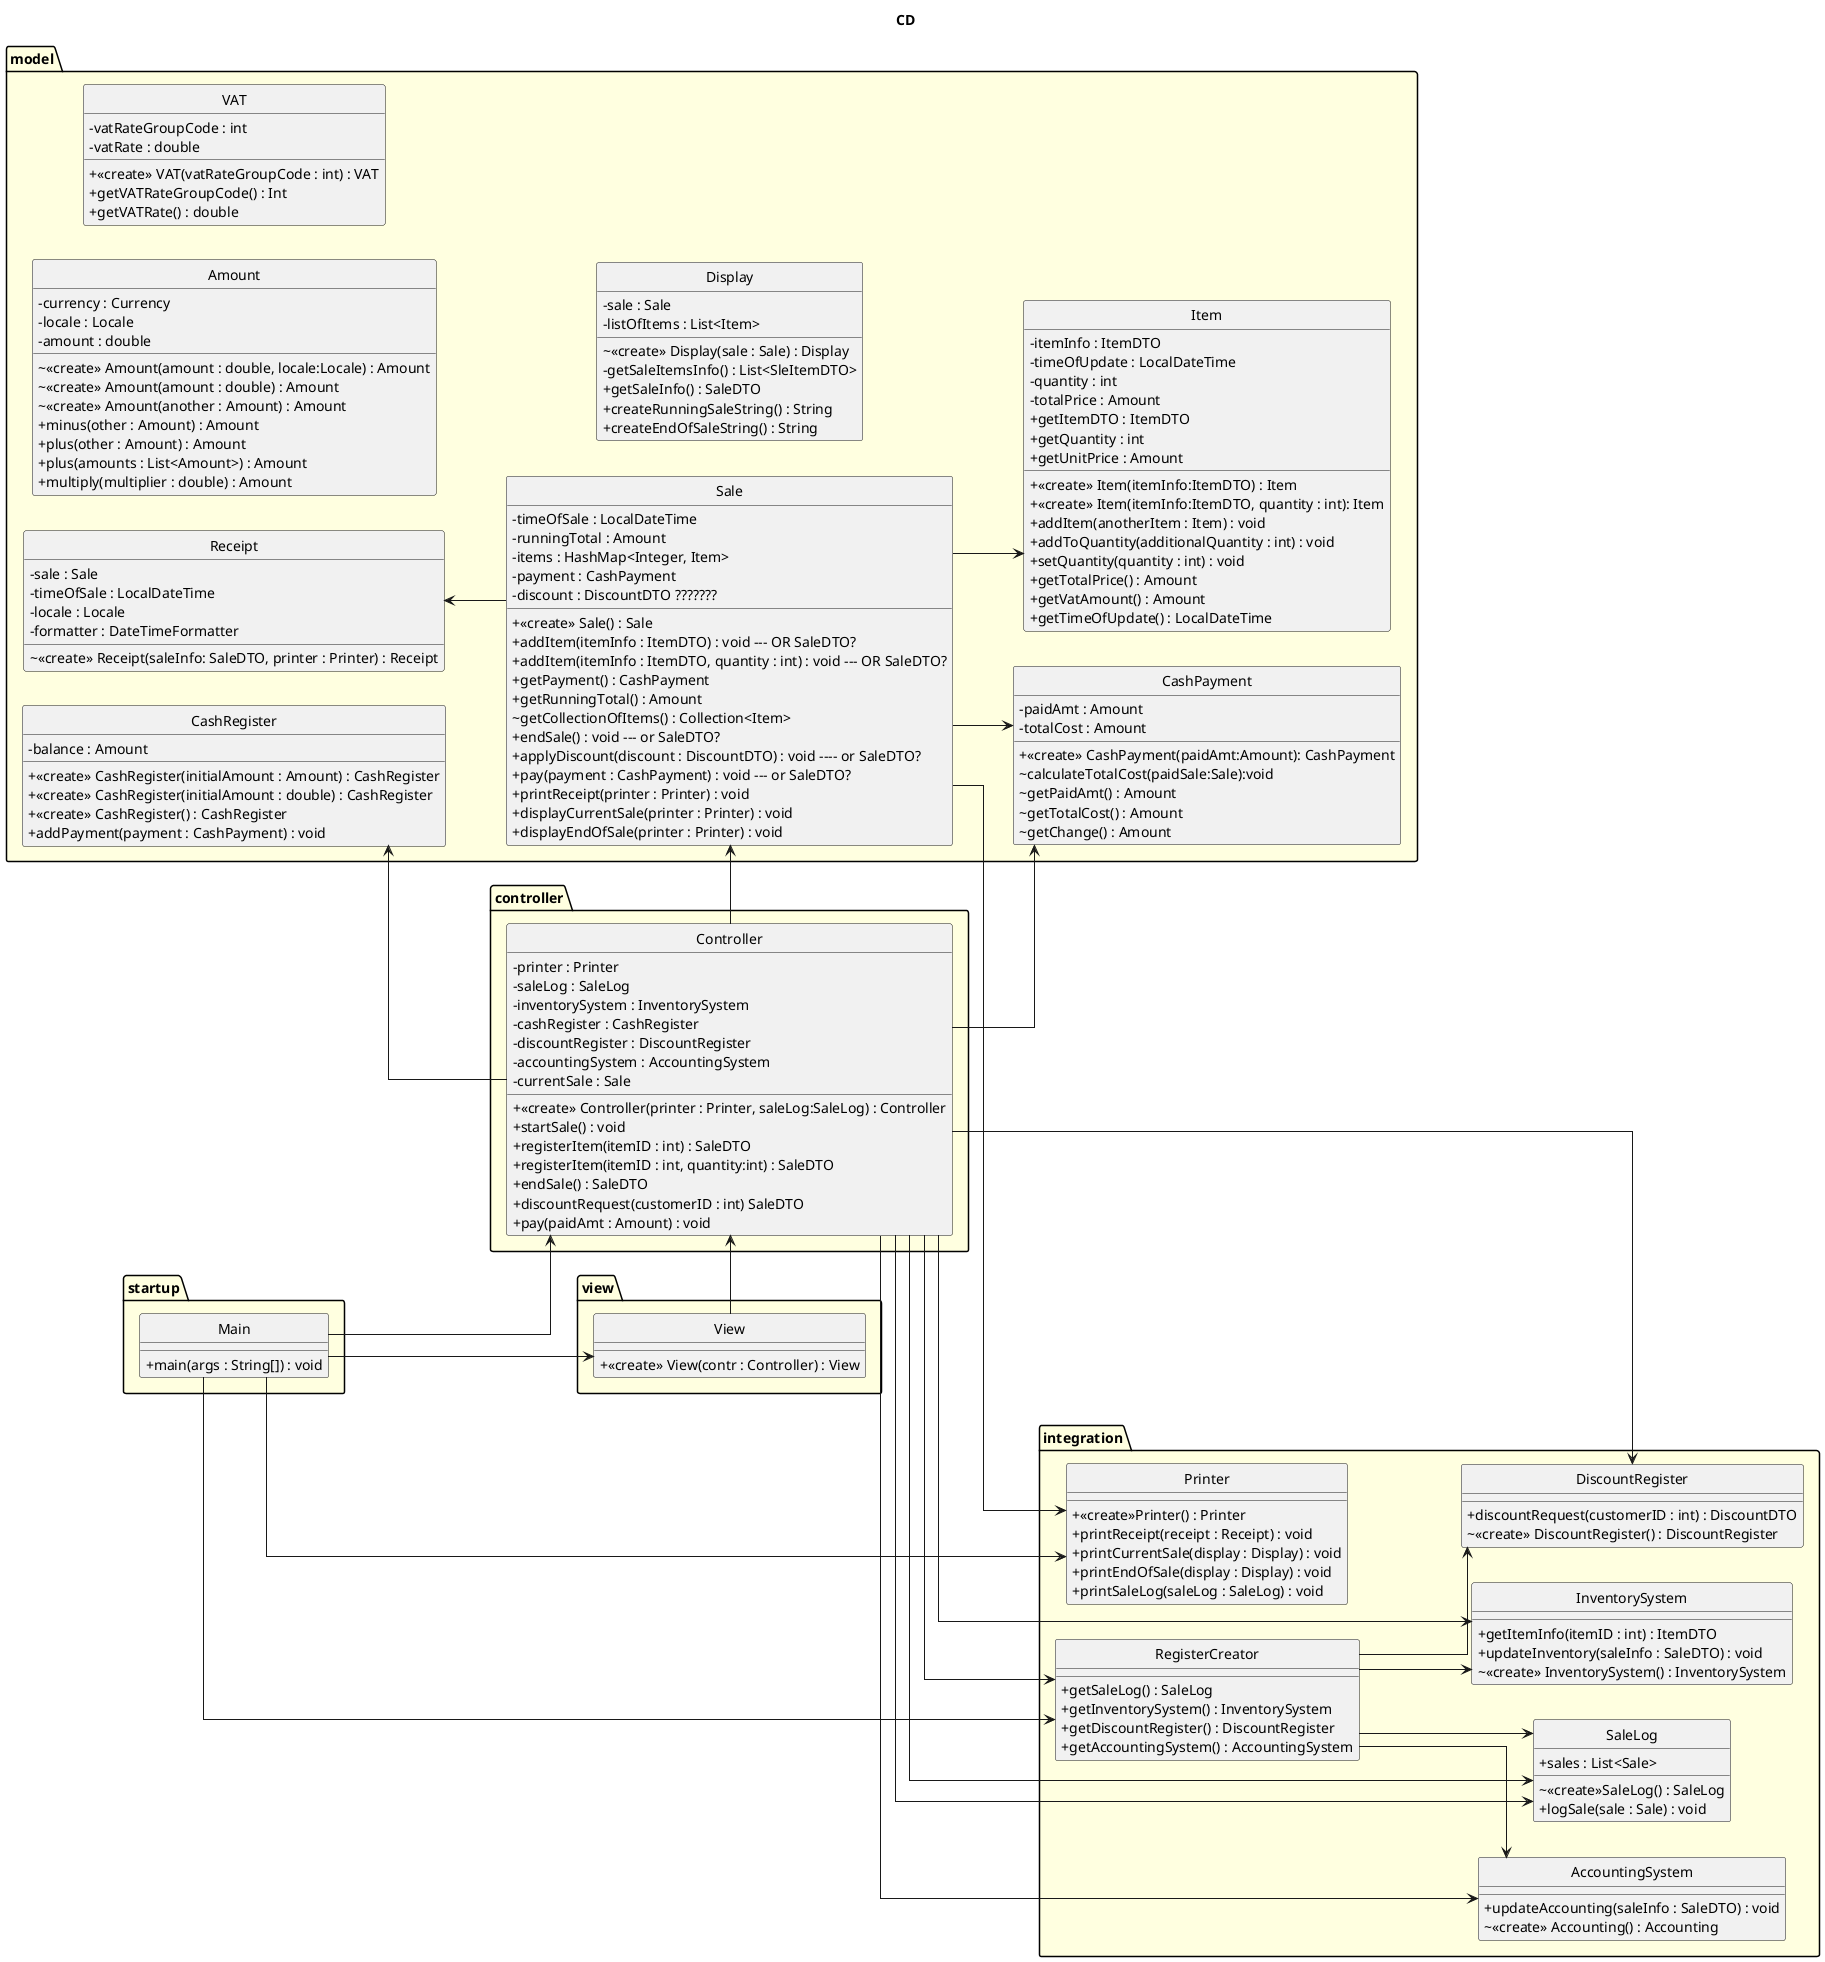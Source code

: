 @startuml
'https://plantuml.com/class-diagram
title CD
hide circle
skinparam linetype ortho
skinparam package {
    BackgroundColor LightYellow
}
'top to bottom direction
left to right direction
skinparam ClassAttributeIconSize 0
together {
package startup {
    class Main{
        +main(args : String[]) : void
    }
}
    package view {
    class View {
        + <<create>> View(contr : Controller) : View
    }
    }
    package controller {
        class Controller{
            - printer : Printer
            - saleLog : SaleLog
            - inventorySystem : InventorySystem
            - cashRegister : CashRegister
            - discountRegister : DiscountRegister
            - accountingSystem : AccountingSystem
            - currentSale : Sale
            +<<create>> Controller(printer : Printer, saleLog:SaleLog) : Controller
            +startSale() : void
            +registerItem(itemID : int) : SaleDTO
            +registerItem(itemID : int, quantity:int) : SaleDTO
            +endSale() : SaleDTO
            +discountRequest(customerID : int) SaleDTO
            +pay(paidAmt : Amount) : void
        }
    }
    package model {
        class Sale{
            - timeOfSale : LocalDateTime
            - runningTotal : Amount
            - items : HashMap<Integer, Item>
            - payment : CashPayment
            - discount : DiscountDTO ???????
'            - itemName : String
'            - quantity : int
            + <<create>> Sale() : Sale
            + addItem(itemInfo : ItemDTO) : void --- OR SaleDTO?
            + addItem(itemInfo : ItemDTO, quantity : int) : void --- OR SaleDTO?
            + getPayment() : CashPayment
            + getRunningTotal() : Amount
            ~ getCollectionOfItems() : Collection<Item>
            + endSale() : void --- or SaleDTO?
            + applyDiscount(discount : DiscountDTO) : void ---- or SaleDTO?
            + pay(payment : CashPayment) : void --- or SaleDTO?
            + printReceipt(printer : Printer) : void
            + displayCurrentSale(printer : Printer) : void
            + displayEndOfSale(printer : Printer) : void
        }
        class Item{
            - itemInfo : ItemDTO
            - timeOfUpdate : LocalDateTime
            - quantity : int
            - totalPrice : Amount
            + <<create>> Item(itemInfo:ItemDTO) : Item
            + <<create>> Item(itemInfo:ItemDTO, quantity : int): Item
            + addItem(anotherItem : Item) : void
            + addToQuantity(additionalQuantity : int) : void
            + setQuantity(quantity : int) : void
            + getTotalPrice() : Amount
            + getVatAmount() : Amount
            + getTimeOfUpdate() : LocalDateTime
            + getItemDTO : ItemDTO
            + getQuantity : int
            + getUnitPrice : Amount
'            + increment():void
'            + decrement():void
            }
        class CashPayment{
            - paidAmt : Amount
            - totalCost : Amount
            + <<create>> CashPayment(paidAmt:Amount): CashPayment
            ~ calculateTotalCost(paidSale:Sale):void
            ~ getPaidAmt() : Amount
            ~ getTotalCost() : Amount
            ~ getChange() : Amount
            }
        class CashRegister{
            - balance : Amount
            + <<create>> CashRegister(initialAmount : Amount) : CashRegister
            + <<create>> CashRegister(initialAmount : double) : CashRegister
            + <<create>> CashRegister() : CashRegister
            + addPayment(payment : CashPayment) : void
        }
        class Receipt{
            - sale : Sale
            - timeOfSale : LocalDateTime
            - locale : Locale
            - formatter : DateTimeFormatter
            ~ <<create>> Receipt(saleInfo: SaleDTO, printer : Printer) : Receipt

        }
        class Amount{
            - currency : Currency
            - locale : Locale
            - amount : double
            ~ <<create>> Amount(amount : double, locale:Locale) : Amount
            ~ <<create>> Amount(amount : double) : Amount
            ~ <<create>> Amount(another : Amount) : Amount
            + minus(other : Amount) : Amount
            + plus(other : Amount) : Amount
            + plus(amounts : List<Amount>) : Amount
            + multiply(multiplier : double) : Amount
        }
        class VAT{
            - vatRateGroupCode : int
            - vatRate : double
            + <<create>> VAT(vatRateGroupCode : int) : VAT
            + getVATRateGroupCode() : Int
            + getVATRate() : double
        }
        class Display {
            - sale : Sale
            - listOfItems : List<Item>
            ~ <<create>> Display(sale : Sale) : Display
            - getSaleItemsInfo() : List<SleItemDTO>
            + getSaleInfo() : SaleDTO
            + createRunningSaleString() : String
            + createEndOfSaleString() : String
'           Ska getSaleInfo vara private eller packageprivate? Hur ska den användas externt?
        }
    }
}
    package integration {
        class RegisterCreator{
            + getSaleLog() : SaleLog
            + getInventorySystem() : InventorySystem
            + getDiscountRegister() : DiscountRegister
            + getAccountingSystem() : AccountingSystem
        }
        class DiscountRegister{
            +discountRequest(customerID : int) : DiscountDTO
            ~<<create>> DiscountRegister() : DiscountRegister
        }
        class InventorySystem{
'            +registerItem(itemID : int) : ItemDTO TODO ersättes av getItemInfo. Stämm av med gruppen/VF
            +getItemInfo(itemID : int) : ItemDTO
            +updateInventory(saleInfo : SaleDTO) : void
            ~<<create>> InventorySystem() : InventorySystem
        }
        class SaleLog{
            + sales : List<Sale>
            ~<<create>>SaleLog() : SaleLog
            + logSale(sale : Sale) : void
        }
        class AccountingSystem{
            + updateAccounting(saleInfo : SaleDTO) : void
            ~ <<create>> Accounting() : Accounting
        }
        class Printer{
            + <<create>>Printer() : Printer
            + printReceipt(receipt : Receipt) : void
            + printCurrentSale(display : Display) : void
            + printEndOfSale(display : Display) : void
            + printSaleLog(saleLog : SaleLog) : void
        }
    }
Main --> View
Main -left-> Controller
Main ---> Printer
Main ---> RegisterCreator
Controller -up-> CashRegister
Controller --> SaleLog
Controller --> DiscountRegister
Controller --> AccountingSystem
Controller --> InventorySystem
Controller --> RegisterCreator
RegisterCreator --> DiscountRegister
RegisterCreator --> AccountingSystem
RegisterCreator --> InventorySystem
RegisterCreator --> SaleLog
View -right-> Controller
Controller --> Sale
Controller --> CashPayment
Sale --> CashPayment
Controller --> SaleLog
Receipt <-- Sale
Sale --> Printer
Sale --> Item
@enduml

@startuml
title DTO
' //TODO Ska vi ha en customerDTO och customerDb?
hide circle
skinparam ClassAttributeIconSize 0
skinparam linetype ortho
skinparam package {
    BackgroundColor LightYellow
}
    package dto {
        class SaleDTO{
            - timeOfSale : LocalDateTime
            - saleItemsInfo : List<SaleItemDTO>
            - totalPrice : Amount
            - totalVATAmount : Amount
            + <<create>> SaleDTO() : SaleDTO
        }
        class ItemDTO{
            - itemId : int
            - name : String
            - description : String
            - price : Amount
            - vat : VAT
            +<<create>> ItemDTO() : ItemDTO
        }
        class SaleItemDTO{
            - itemInfo : ItemDTO
            - quantity : Int
            - totalPrice : Amount
            + <<create>> SaleItemDTO() : SaleItemDTO
        }
        class DiscountDTO{
'            //TODO STÄMMER EJ
'            // TODO ska discount finnas med i SaleDTO?
            -customerID : int
            -discountRules
            +<<create>>DiscountDTO() : DiscountDTO
        }
        note right : Attributes TBD based on Discount Rules.
    }
note left : getters are included as methods for all DTO attributes
@enduml

@startuml
skinparam style strictuml
participant ":Main" as Main
participant "printer:Printer" as printer
participant ":View" as View
participant "registerCreator:RegisterCreator" as registerCreator
participant "contr:Controller" as contr
participant "saleLog:SaleLog" as saleLog
participant ":DiscountRegister" as DiscountRegister
participant ":AccountingSystem" as AccountingSystem
participant ":InventorySystem" as InventorySystem
participant "cashRegister:CashRegister" as cashRegister
' user -> Main: main()
' create Printer
autonumber 1
Main -> printer : <<create>>\n printer = Printer():Printer
activate printer
deactivate printer

autonumber 2
Main -> registerCreator : <<create>>\n registerCreator = RegisterCreator():RegisterCreator
activate registerCreator

autonumber 2.1
registerCreator -> saleLog : <<create>>\n saleLog = SaleLog():SaleLog
activate saleLog
deactivate saleLog

' create AccountingSystem
autonumber 2.2
registerCreator -> AccountingSystem : <<create>>\n AccountingSystem():AccountingSystem
activate AccountingSystem
deactivate AccountingSystem

' create DiscountRegister
autonumber 2.3
registerCreator -> DiscountRegister : <<create>>\n DiscountRegister():DiscountRegister
activate DiscountRegister
deactivate DiscountRegister

' create InventorySystem
autonumber 2.4
registerCreator -> InventorySystem: <<create>>\n InventorySystem():InventorySystem
activate InventorySystem
deactivate InventorySystem
deactivate registerCreator

autonumber 3
' create contr
Main -> contr : <<create>>\n contr = Controller(printer: Printer, registerCreator:RegisterCreator):Controller
activate contr

' create CashRegister
autonumber 3.1
contr -> cashRegister : <<create>>\n cashRegister = CashRegister(initialAmount: int):CashRegister
activate cashRegister
deactivate cashRegister

deactivate contr

' create View
autonumber 4
Main -> View : <<create>>\n View(contr: Controller):View
activate View
deactivate View
@enduml

@startuml
skinparam style strictuml

'autoactivate on 'TODO activationbars!!!!!!!
' actor user
hide unlinked
title "startSale"
participant ":View" as View
participant "contr:Controller" as contr
participant "currentSale:Sale" as currentSale

autonumber 1
View -> contr : startSale(): void
activate contr

autonumber 1.1
'contr -> currentSale :  <<create>> \n currentSale = Sale(printer: Printer):Sale
contr -> currentSale :  <<create>> \n currentSale = Sale():Sale
activate currentSale
deactivate currentSale
deactivate contr

autonumber stop
@enduml

@startuml
skinparam style strictuml

title registerItem
'REGISTERITEM
hide unlinked
participant ":View" as View
participant "contr:Controller" as contr
participant ":InventorySystem" as InventorySystem
participant "currentSale:Sale" as currentSale

loop moreItems
'[validIdentifier]
    alt multipleItem
        autonumber 1
        View -> contr : saleInfo = registerItem(itemID:int, quantity:int) : CurrentSaleDTO
        activate contr

        autonumber 1.1
'        contr -> InventorySystem : itemInfo = registerItem(itemID:int):ItemDTO
        contr -> InventorySystem : itemInfo = getItemInfo(itemID:int):ItemDTO
        activate InventorySystem
        alt invalidItem
        autonumber 1.1.1
        contr <-- InventorySystem : itemNotFound(itemID:int)
        deactivate InventorySystem
        autonumber 1.2
        View <-- contr : itemNotFound(itemID:int)

        else else
        deactivate InventorySystem
        note right: InventorySystem creates ItemDTO

        autonumber 1.2
        contr -> currentSale : saleInfo = addItem(itemInfo:ItemDTO, quantity:int) : CurrentSaleDTO
        activate currentSale
        opt !newItem
            autonumber 1.2.1
            currentSale -> currentSale : increaseQuantity(quantity:int) : void
            activate currentSale
            deactivate currentSale
        end
        autonumber 1.2.2
        currentSale -> currentSale : calculationOfPrice() : void
        activate currentSale
        deactivate currentSale
        deactivate currentSale
        deactivate contr
        end

    else else
        autonumber 1
        View -> contr : saleInfo = registerItem(itemID:int) : CurrentSaleDTO
        activate contr

        autonumber 1.1
'        create InventorySystem
        contr -> InventorySystem : itemInfo = registerItem(itemID:int):ItemDTO
        activate InventorySystem
        alt invalidItem

        autonumber 1.1.1
        contr <-- InventorySystem : itemNotFound(itemID:int)
        deactivate InventorySystem
        autonumber 1.2
        View <-- contr : itemNotFound(itemID:int)

        else else
        deactivate InventorySystem

        autonumber 1.2
        contr -> currentSale : saleInfo = addItem(itemInfo:ItemDTO) : CurrentSaleDTO
        activate currentSale
    opt !newItem
        autonumber 1.2.1
        currentSale -> currentSale : increaseQuantity() : void
        activate currentSale
        deactivate currentSale
    end
    autonumber 1.2.2
    currentSale -> currentSale : calculationOfPrice() : void
    activate currentSale
    deactivate currentSale
    deactivate currentSale
    deactivate contr
end
end

autonumber stop
@enduml

@startuml
skinparam style strictuml
title EndSale

participant ":View" as View
participant "contr:Controller" as contr
participant "currentSale:Sale" as currentSale

autonumber 1
View -> contr : saleInfo = endSale() : SaleDTO
activate contr
autonumber 1.1
contr -> currentSale : saleInfo = endSale (): SaleDTO
activate currentSale
deactivate currentSale
deactivate contr
note right: Sale creates saleDTO

autonumber stop
@enduml

@startuml
skinparam style strictuml
title discountRequest

participant ":View" as View
participant "contr:Controller" as contr
participant ":DiscountRegister" as DiscountRegister
participant "currentSale:Sale" as currentSale

autonumber 1
View -> contr : saleInfo = discountRequest(customerID:int): SaleDTO
activate contr
note right : gets new SaleDTO after discount
autonumber 1.1
'create DiscountRegister
contr -> DiscountRegister : discount = DiscountRequest(customerID:int, saleInfo:SaleDTO):DiscountDTO
activate DiscountRegister
deactivate DiscountRegister
note right: Discount creates discountDTO
autonumber 1.2
contr -> currentSale : saleInfo = applyDiscount(discount:DiscountDTO): SaleDTO
activate currentSale
deactivate currentSale
deactivate contr
note right: discountDTO is used by currentSale \nto create a new SaleDTO.

autonumber stop
@enduml

@startuml
skinparam style strictuml
title addPayment

participant ":View" as View
participant "contr:Controller" as contr
participant "currentSale:Sale" as currentSale
participant "printer:Printer" as printer
participant ":InventorySystem" as InventorySystem
participant "cashRegister:CashRegister" as cashRegister
participant "payment:CashPayment" as payment
participant ":AccountingSystem" as AccountingSystem
participant "currentReceipt:Receipt" as currentReceipt
participant "saleLog:SaleLog" as saleLog


autonumber 1
'View -> contr : changeAmount = pay(payment:CashPayment) : Amount
View -> contr : changeAmount = pay(paidAmt:Amount) : Amount
activate contr
autonumber 1.1
contr -> payment : <<create>> \npayment = CashPayment(paidAmt:Amount) : CashPayment
activate payment
deactivate payment
autonumber 1.2
contr -> currentSale : saleInfo = pay(payment:CashPayment) : SaleDTO
activate currentSale
autonumber 1.2.1
currentSale -> payment : calculateTotalCost(paidSale:Sale):void
activate payment
deactivate payment
deactivate currentSale
autonumber 1.3
contr -> cashRegister : addPayment (payment:CashPayment) : void
activate cashRegister
deactivate cashRegister


autonumber 1.4
contr -> saleLog:logSale(saleInfo:SaleDTO):void
activate saleLog
deactivate saleLog

autonumber 1.5
contr -> InventorySystem : updateInventory(saleInfo:SaleDTO):void
activate InventorySystem
deactivate InventorySystem
autonumber 1.6
contr -> AccountingSystem : updateToAccounting(saleInfo:SaleDTO): void
activate AccountingSystem
deactivate AccountingSystem
autonumber 1.7
contr -> currentSale : printReceipt(printer:Printer) : void
activate currentSale
autonumber 1.7.1
currentSale -> currentReceipt : <<create>>\nReceipt(saleInfo:SaleDTO, printer: Printer) : Receipt
activate currentReceipt
deactivate currentReceipt
autonumber 1.7.2
currentSale -> printer :printReceipt(currentReceipt:Receipt):void
activate printer
deactivate printer
deactivate currentSale
deactivate contr
autonumber stop
@enduml

